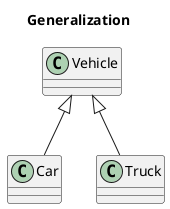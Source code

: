 @startuml

'泛化关系Generalization
'用来描述继承关系，在Java中使用extends关键字

title Generalization

class Vehicle
class Car
class Truck

Vehicle <|-- Car
Vehicle <|-- Truck

@enduml